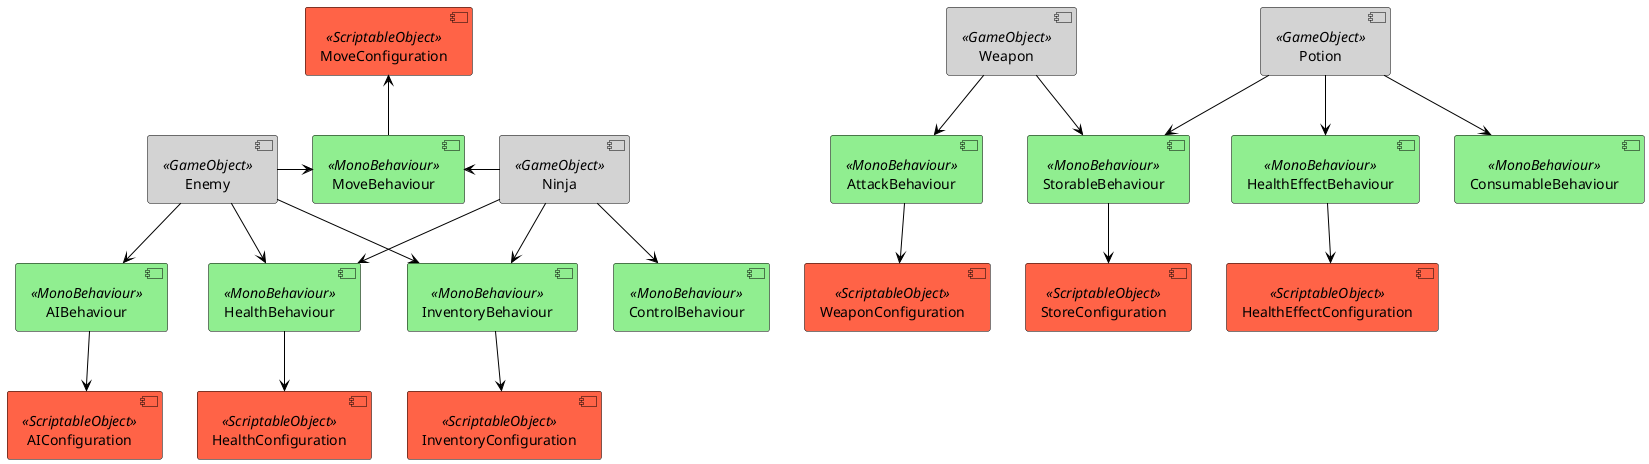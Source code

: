 @startuml design

skinparam component {
    borderColor Black
    backgroundColor<<GameObject>> LightGray
    backgroundColor<<MonoBehaviour>> LightGreen
    backgroundColor<<ScriptableObject>> Tomato
    ArrowColor Black
    Text Bold
}

component Ninja <<GameObject>>
component Enemy <<GameObject>>
component Weapon <<GameObject>>
component Potion <<GameObject>>

component MoveBehaviour <<MonoBehaviour>>
component AttackBehaviour <<MonoBehaviour>>
component ControlBehaviour <<MonoBehaviour>>
component AIBehaviour <<MonoBehaviour>>
component InventoryBehaviour <<MonoBehaviour>>
component StorableBehaviour <<MonoBehaviour>>
component HealthEffectBehaviour <<MonoBehaviour>>
component ConsumableBehaviour <<MonoBehaviour>>
component HealthBehaviour <<MonoBehaviour>>

component MoveConfiguration <<ScriptableObject>>
component AIConfiguration <<ScriptableObject>>
component InventoryConfiguration <<ScriptableObject>>
component StoreConfiguration <<ScriptableObject>>
component WeaponConfiguration <<ScriptableObject>>
component HealthEffectConfiguration <<ScriptableObject>>
component HealthConfiguration <<ScriptableObject>>

Ninja --> InventoryBehaviour
Ninja -left-> MoveBehaviour
Ninja --> ControlBehaviour
Ninja --> HealthBehaviour
Enemy --> InventoryBehaviour
Enemy -right-> MoveBehaviour
Enemy --> AIBehaviour
Enemy --> HealthBehaviour
Weapon --> AttackBehaviour
Weapon --> StorableBehaviour
Potion --> StorableBehaviour
Potion --> HealthEffectBehaviour
Potion --> ConsumableBehaviour

InventoryBehaviour --> InventoryConfiguration
StorableBehaviour --> StoreConfiguration
MoveBehaviour -up-> MoveConfiguration
AIBehaviour --> AIConfiguration
AttackBehaviour --> WeaponConfiguration
HealthEffectBehaviour --> HealthEffectConfiguration
HealthBehaviour --> HealthConfiguration

@enduml